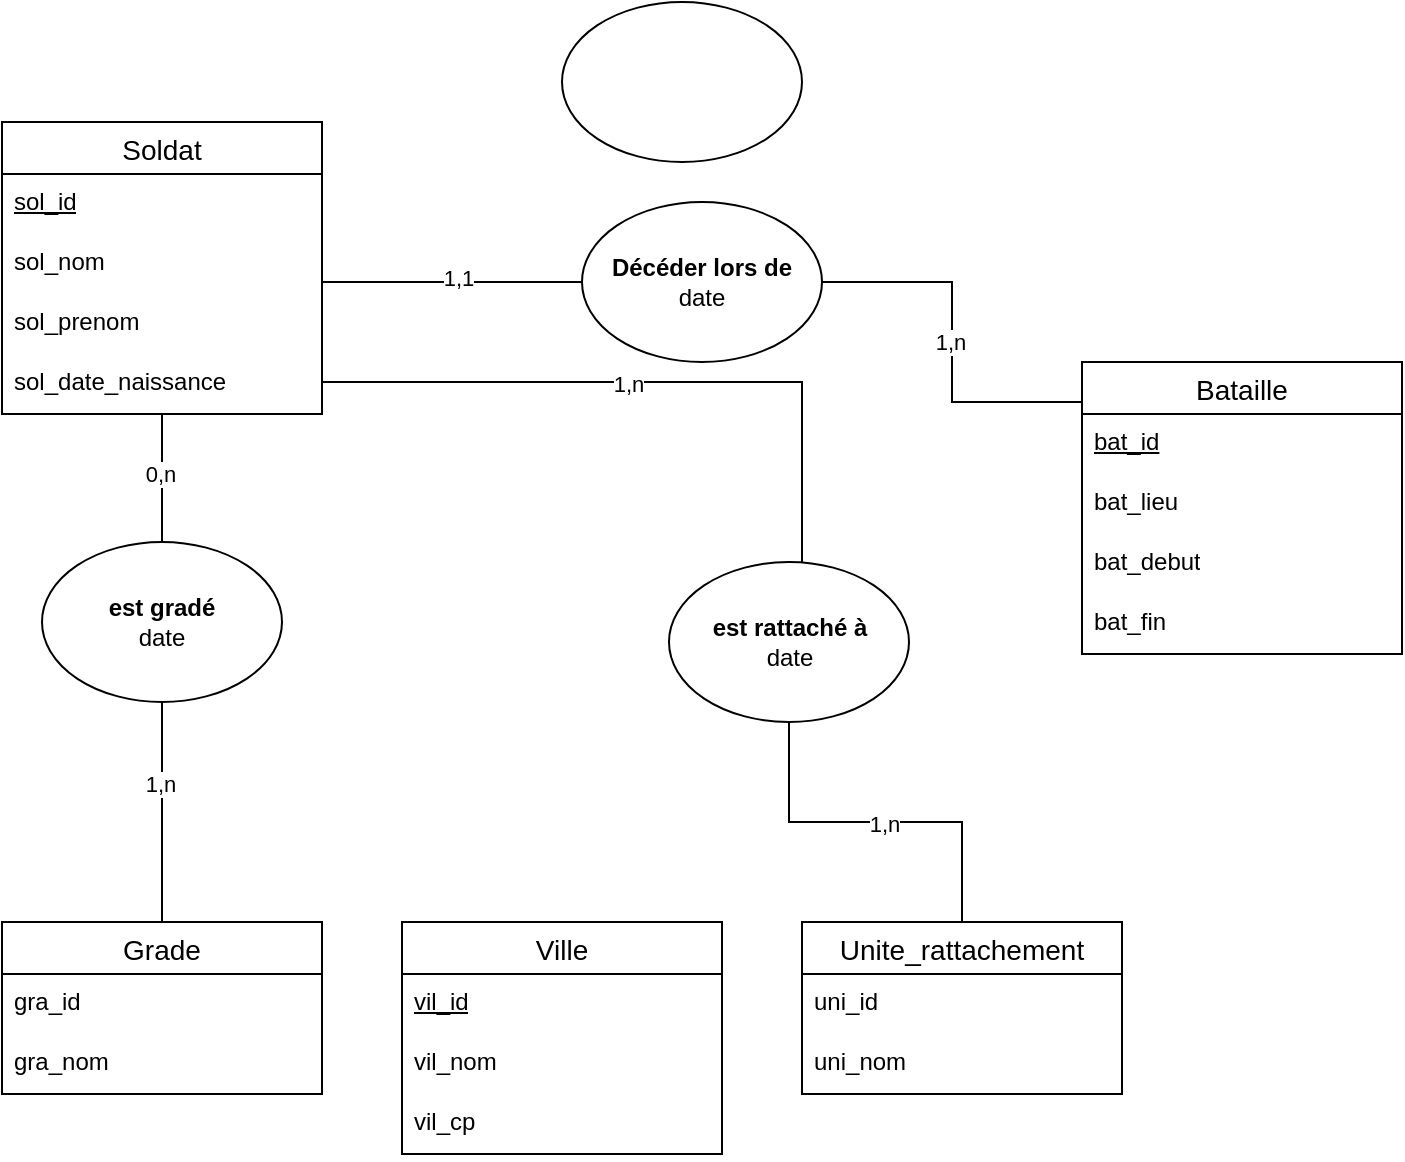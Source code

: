 <mxfile version="26.2.14">
  <diagram name="Page-1" id="186pkFL4CmVE_UwIFC07">
    <mxGraphModel dx="1426" dy="751" grid="1" gridSize="10" guides="1" tooltips="1" connect="1" arrows="1" fold="1" page="1" pageScale="1" pageWidth="827" pageHeight="1169" math="0" shadow="0">
      <root>
        <mxCell id="0" />
        <mxCell id="1" parent="0" />
        <mxCell id="O5UgsvlEtAjROx63nmzW-35" style="edgeStyle=orthogonalEdgeStyle;rounded=0;orthogonalLoop=1;jettySize=auto;html=1;entryX=0.5;entryY=0;entryDx=0;entryDy=0;endArrow=none;startFill=0;" edge="1" parent="1" source="O5UgsvlEtAjROx63nmzW-6" target="O5UgsvlEtAjROx63nmzW-34">
          <mxGeometry relative="1" as="geometry" />
        </mxCell>
        <mxCell id="O5UgsvlEtAjROx63nmzW-50" value="0,n" style="edgeLabel;html=1;align=center;verticalAlign=middle;resizable=0;points=[];" vertex="1" connectable="0" parent="O5UgsvlEtAjROx63nmzW-35">
          <mxGeometry x="-0.081" y="-1" relative="1" as="geometry">
            <mxPoint as="offset" />
          </mxGeometry>
        </mxCell>
        <mxCell id="O5UgsvlEtAjROx63nmzW-43" style="edgeStyle=orthogonalEdgeStyle;rounded=0;orthogonalLoop=1;jettySize=auto;html=1;endArrow=none;startFill=0;" edge="1" parent="1" source="O5UgsvlEtAjROx63nmzW-6" target="O5UgsvlEtAjROx63nmzW-42">
          <mxGeometry relative="1" as="geometry">
            <Array as="points">
              <mxPoint x="480" y="210" />
            </Array>
          </mxGeometry>
        </mxCell>
        <mxCell id="O5UgsvlEtAjROx63nmzW-48" value="1,n" style="edgeLabel;html=1;align=center;verticalAlign=middle;resizable=0;points=[];" vertex="1" connectable="0" parent="O5UgsvlEtAjROx63nmzW-43">
          <mxGeometry x="-0.072" y="-1" relative="1" as="geometry">
            <mxPoint as="offset" />
          </mxGeometry>
        </mxCell>
        <mxCell id="O5UgsvlEtAjROx63nmzW-6" value="Soldat" style="swimlane;fontStyle=0;childLayout=stackLayout;horizontal=1;startSize=26;horizontalStack=0;resizeParent=1;resizeParentMax=0;resizeLast=0;collapsible=1;marginBottom=0;align=center;fontSize=14;" vertex="1" parent="1">
          <mxGeometry x="80" y="80" width="160" height="146" as="geometry" />
        </mxCell>
        <mxCell id="O5UgsvlEtAjROx63nmzW-7" value="&lt;u&gt;sol_id&lt;/u&gt;" style="text;strokeColor=none;fillColor=none;spacingLeft=4;spacingRight=4;overflow=hidden;rotatable=0;points=[[0,0.5],[1,0.5]];portConstraint=eastwest;fontSize=12;whiteSpace=wrap;html=1;" vertex="1" parent="O5UgsvlEtAjROx63nmzW-6">
          <mxGeometry y="26" width="160" height="30" as="geometry" />
        </mxCell>
        <mxCell id="O5UgsvlEtAjROx63nmzW-8" value="sol_nom" style="text;strokeColor=none;fillColor=none;spacingLeft=4;spacingRight=4;overflow=hidden;rotatable=0;points=[[0,0.5],[1,0.5]];portConstraint=eastwest;fontSize=12;whiteSpace=wrap;html=1;" vertex="1" parent="O5UgsvlEtAjROx63nmzW-6">
          <mxGeometry y="56" width="160" height="30" as="geometry" />
        </mxCell>
        <mxCell id="O5UgsvlEtAjROx63nmzW-9" value="sol_prenom" style="text;strokeColor=none;fillColor=none;spacingLeft=4;spacingRight=4;overflow=hidden;rotatable=0;points=[[0,0.5],[1,0.5]];portConstraint=eastwest;fontSize=12;whiteSpace=wrap;html=1;" vertex="1" parent="O5UgsvlEtAjROx63nmzW-6">
          <mxGeometry y="86" width="160" height="30" as="geometry" />
        </mxCell>
        <mxCell id="O5UgsvlEtAjROx63nmzW-33" value="sol_date_naissance" style="text;strokeColor=none;fillColor=none;spacingLeft=4;spacingRight=4;overflow=hidden;rotatable=0;points=[[0,0.5],[1,0.5]];portConstraint=eastwest;fontSize=12;whiteSpace=wrap;html=1;" vertex="1" parent="O5UgsvlEtAjROx63nmzW-6">
          <mxGeometry y="116" width="160" height="30" as="geometry" />
        </mxCell>
        <mxCell id="O5UgsvlEtAjROx63nmzW-10" value="Bataille" style="swimlane;fontStyle=0;childLayout=stackLayout;horizontal=1;startSize=26;horizontalStack=0;resizeParent=1;resizeParentMax=0;resizeLast=0;collapsible=1;marginBottom=0;align=center;fontSize=14;" vertex="1" parent="1">
          <mxGeometry x="620" y="200" width="160" height="146" as="geometry" />
        </mxCell>
        <mxCell id="O5UgsvlEtAjROx63nmzW-11" value="&lt;u&gt;bat_id&lt;/u&gt;" style="text;strokeColor=none;fillColor=none;spacingLeft=4;spacingRight=4;overflow=hidden;rotatable=0;points=[[0,0.5],[1,0.5]];portConstraint=eastwest;fontSize=12;whiteSpace=wrap;html=1;" vertex="1" parent="O5UgsvlEtAjROx63nmzW-10">
          <mxGeometry y="26" width="160" height="30" as="geometry" />
        </mxCell>
        <mxCell id="O5UgsvlEtAjROx63nmzW-12" value="bat_lieu" style="text;strokeColor=none;fillColor=none;spacingLeft=4;spacingRight=4;overflow=hidden;rotatable=0;points=[[0,0.5],[1,0.5]];portConstraint=eastwest;fontSize=12;whiteSpace=wrap;html=1;" vertex="1" parent="O5UgsvlEtAjROx63nmzW-10">
          <mxGeometry y="56" width="160" height="30" as="geometry" />
        </mxCell>
        <mxCell id="O5UgsvlEtAjROx63nmzW-13" value="bat_debut" style="text;strokeColor=none;fillColor=none;spacingLeft=4;spacingRight=4;overflow=hidden;rotatable=0;points=[[0,0.5],[1,0.5]];portConstraint=eastwest;fontSize=12;whiteSpace=wrap;html=1;" vertex="1" parent="O5UgsvlEtAjROx63nmzW-10">
          <mxGeometry y="86" width="160" height="30" as="geometry" />
        </mxCell>
        <mxCell id="O5UgsvlEtAjROx63nmzW-19" value="bat_fin" style="text;strokeColor=none;fillColor=none;spacingLeft=4;spacingRight=4;overflow=hidden;rotatable=0;points=[[0,0.5],[1,0.5]];portConstraint=eastwest;fontSize=12;whiteSpace=wrap;html=1;" vertex="1" parent="O5UgsvlEtAjROx63nmzW-10">
          <mxGeometry y="116" width="160" height="30" as="geometry" />
        </mxCell>
        <mxCell id="O5UgsvlEtAjROx63nmzW-14" value="Ville" style="swimlane;fontStyle=0;childLayout=stackLayout;horizontal=1;startSize=26;horizontalStack=0;resizeParent=1;resizeParentMax=0;resizeLast=0;collapsible=1;marginBottom=0;align=center;fontSize=14;" vertex="1" parent="1">
          <mxGeometry x="280" y="480" width="160" height="116" as="geometry" />
        </mxCell>
        <mxCell id="O5UgsvlEtAjROx63nmzW-15" value="&lt;u&gt;vil_id&lt;/u&gt;" style="text;strokeColor=none;fillColor=none;spacingLeft=4;spacingRight=4;overflow=hidden;rotatable=0;points=[[0,0.5],[1,0.5]];portConstraint=eastwest;fontSize=12;whiteSpace=wrap;html=1;" vertex="1" parent="O5UgsvlEtAjROx63nmzW-14">
          <mxGeometry y="26" width="160" height="30" as="geometry" />
        </mxCell>
        <mxCell id="O5UgsvlEtAjROx63nmzW-16" value="vil_nom" style="text;strokeColor=none;fillColor=none;spacingLeft=4;spacingRight=4;overflow=hidden;rotatable=0;points=[[0,0.5],[1,0.5]];portConstraint=eastwest;fontSize=12;whiteSpace=wrap;html=1;" vertex="1" parent="O5UgsvlEtAjROx63nmzW-14">
          <mxGeometry y="56" width="160" height="30" as="geometry" />
        </mxCell>
        <mxCell id="O5UgsvlEtAjROx63nmzW-17" value="vil_cp" style="text;strokeColor=none;fillColor=none;spacingLeft=4;spacingRight=4;overflow=hidden;rotatable=0;points=[[0,0.5],[1,0.5]];portConstraint=eastwest;fontSize=12;whiteSpace=wrap;html=1;" vertex="1" parent="O5UgsvlEtAjROx63nmzW-14">
          <mxGeometry y="86" width="160" height="30" as="geometry" />
        </mxCell>
        <mxCell id="O5UgsvlEtAjROx63nmzW-22" value="Grade" style="swimlane;fontStyle=0;childLayout=stackLayout;horizontal=1;startSize=26;horizontalStack=0;resizeParent=1;resizeParentMax=0;resizeLast=0;collapsible=1;marginBottom=0;align=center;fontSize=14;" vertex="1" parent="1">
          <mxGeometry x="80" y="480" width="160" height="86" as="geometry" />
        </mxCell>
        <mxCell id="O5UgsvlEtAjROx63nmzW-23" value="gra_id" style="text;strokeColor=none;fillColor=none;spacingLeft=4;spacingRight=4;overflow=hidden;rotatable=0;points=[[0,0.5],[1,0.5]];portConstraint=eastwest;fontSize=12;whiteSpace=wrap;html=1;" vertex="1" parent="O5UgsvlEtAjROx63nmzW-22">
          <mxGeometry y="26" width="160" height="30" as="geometry" />
        </mxCell>
        <mxCell id="O5UgsvlEtAjROx63nmzW-24" value="gra_nom" style="text;strokeColor=none;fillColor=none;spacingLeft=4;spacingRight=4;overflow=hidden;rotatable=0;points=[[0,0.5],[1,0.5]];portConstraint=eastwest;fontSize=12;whiteSpace=wrap;html=1;" vertex="1" parent="O5UgsvlEtAjROx63nmzW-22">
          <mxGeometry y="56" width="160" height="30" as="geometry" />
        </mxCell>
        <mxCell id="O5UgsvlEtAjROx63nmzW-26" value="Unite_rattachement" style="swimlane;fontStyle=0;childLayout=stackLayout;horizontal=1;startSize=26;horizontalStack=0;resizeParent=1;resizeParentMax=0;resizeLast=0;collapsible=1;marginBottom=0;align=center;fontSize=14;" vertex="1" parent="1">
          <mxGeometry x="480" y="480" width="160" height="86" as="geometry" />
        </mxCell>
        <mxCell id="O5UgsvlEtAjROx63nmzW-27" value="uni_id" style="text;strokeColor=none;fillColor=none;spacingLeft=4;spacingRight=4;overflow=hidden;rotatable=0;points=[[0,0.5],[1,0.5]];portConstraint=eastwest;fontSize=12;whiteSpace=wrap;html=1;" vertex="1" parent="O5UgsvlEtAjROx63nmzW-26">
          <mxGeometry y="26" width="160" height="30" as="geometry" />
        </mxCell>
        <mxCell id="O5UgsvlEtAjROx63nmzW-28" value="uni_nom" style="text;strokeColor=none;fillColor=none;spacingLeft=4;spacingRight=4;overflow=hidden;rotatable=0;points=[[0,0.5],[1,0.5]];portConstraint=eastwest;fontSize=12;whiteSpace=wrap;html=1;" vertex="1" parent="O5UgsvlEtAjROx63nmzW-26">
          <mxGeometry y="56" width="160" height="30" as="geometry" />
        </mxCell>
        <mxCell id="O5UgsvlEtAjROx63nmzW-30" value="&lt;b&gt;Décéder lors de&lt;/b&gt;&lt;div&gt;date&lt;/div&gt;" style="ellipse;whiteSpace=wrap;html=1;" vertex="1" parent="1">
          <mxGeometry x="370" y="120" width="120" height="80" as="geometry" />
        </mxCell>
        <mxCell id="O5UgsvlEtAjROx63nmzW-31" style="edgeStyle=orthogonalEdgeStyle;rounded=0;orthogonalLoop=1;jettySize=auto;html=1;entryX=0;entryY=0.5;entryDx=0;entryDy=0;endArrow=none;startFill=0;" edge="1" parent="1" source="O5UgsvlEtAjROx63nmzW-8" target="O5UgsvlEtAjROx63nmzW-30">
          <mxGeometry relative="1" as="geometry">
            <Array as="points">
              <mxPoint x="290" y="160" />
              <mxPoint x="290" y="160" />
            </Array>
          </mxGeometry>
        </mxCell>
        <mxCell id="O5UgsvlEtAjROx63nmzW-46" value="1,1" style="edgeLabel;html=1;align=center;verticalAlign=middle;resizable=0;points=[];" vertex="1" connectable="0" parent="O5UgsvlEtAjROx63nmzW-31">
          <mxGeometry x="0.036" y="2" relative="1" as="geometry">
            <mxPoint as="offset" />
          </mxGeometry>
        </mxCell>
        <mxCell id="O5UgsvlEtAjROx63nmzW-32" style="edgeStyle=orthogonalEdgeStyle;rounded=0;orthogonalLoop=1;jettySize=auto;html=1;entryX=0;entryY=0.137;entryDx=0;entryDy=0;entryPerimeter=0;endArrow=none;startFill=0;" edge="1" parent="1" source="O5UgsvlEtAjROx63nmzW-30" target="O5UgsvlEtAjROx63nmzW-10">
          <mxGeometry relative="1" as="geometry" />
        </mxCell>
        <mxCell id="O5UgsvlEtAjROx63nmzW-47" value="1,n" style="edgeLabel;html=1;align=center;verticalAlign=middle;resizable=0;points=[];" vertex="1" connectable="0" parent="O5UgsvlEtAjROx63nmzW-32">
          <mxGeometry y="-1" relative="1" as="geometry">
            <mxPoint as="offset" />
          </mxGeometry>
        </mxCell>
        <mxCell id="O5UgsvlEtAjROx63nmzW-36" style="edgeStyle=orthogonalEdgeStyle;rounded=0;orthogonalLoop=1;jettySize=auto;html=1;entryX=0.5;entryY=0;entryDx=0;entryDy=0;endArrow=none;startFill=0;" edge="1" parent="1" source="O5UgsvlEtAjROx63nmzW-34" target="O5UgsvlEtAjROx63nmzW-22">
          <mxGeometry relative="1" as="geometry" />
        </mxCell>
        <mxCell id="O5UgsvlEtAjROx63nmzW-51" value="1,n" style="edgeLabel;html=1;align=center;verticalAlign=middle;resizable=0;points=[];" vertex="1" connectable="0" parent="O5UgsvlEtAjROx63nmzW-36">
          <mxGeometry x="-0.267" y="-1" relative="1" as="geometry">
            <mxPoint as="offset" />
          </mxGeometry>
        </mxCell>
        <mxCell id="O5UgsvlEtAjROx63nmzW-34" value="&lt;b&gt;est gradé&lt;/b&gt;&lt;div&gt;date&lt;/div&gt;" style="ellipse;whiteSpace=wrap;html=1;" vertex="1" parent="1">
          <mxGeometry x="100" y="290" width="120" height="80" as="geometry" />
        </mxCell>
        <mxCell id="O5UgsvlEtAjROx63nmzW-44" style="edgeStyle=orthogonalEdgeStyle;rounded=0;orthogonalLoop=1;jettySize=auto;html=1;entryX=0.5;entryY=0;entryDx=0;entryDy=0;endArrow=none;startFill=0;" edge="1" parent="1" source="O5UgsvlEtAjROx63nmzW-42" target="O5UgsvlEtAjROx63nmzW-26">
          <mxGeometry relative="1" as="geometry" />
        </mxCell>
        <mxCell id="O5UgsvlEtAjROx63nmzW-49" value="1,n" style="edgeLabel;html=1;align=center;verticalAlign=middle;resizable=0;points=[];" vertex="1" connectable="0" parent="O5UgsvlEtAjROx63nmzW-44">
          <mxGeometry x="0.046" y="-1" relative="1" as="geometry">
            <mxPoint as="offset" />
          </mxGeometry>
        </mxCell>
        <mxCell id="O5UgsvlEtAjROx63nmzW-42" value="&lt;b&gt;est rattaché à&lt;/b&gt;&lt;div&gt;date&lt;/div&gt;" style="ellipse;whiteSpace=wrap;html=1;" vertex="1" parent="1">
          <mxGeometry x="413.5" y="300" width="120" height="80" as="geometry" />
        </mxCell>
        <mxCell id="O5UgsvlEtAjROx63nmzW-45" value="" style="ellipse;whiteSpace=wrap;html=1;" vertex="1" parent="1">
          <mxGeometry x="360" y="20" width="120" height="80" as="geometry" />
        </mxCell>
      </root>
    </mxGraphModel>
  </diagram>
</mxfile>
